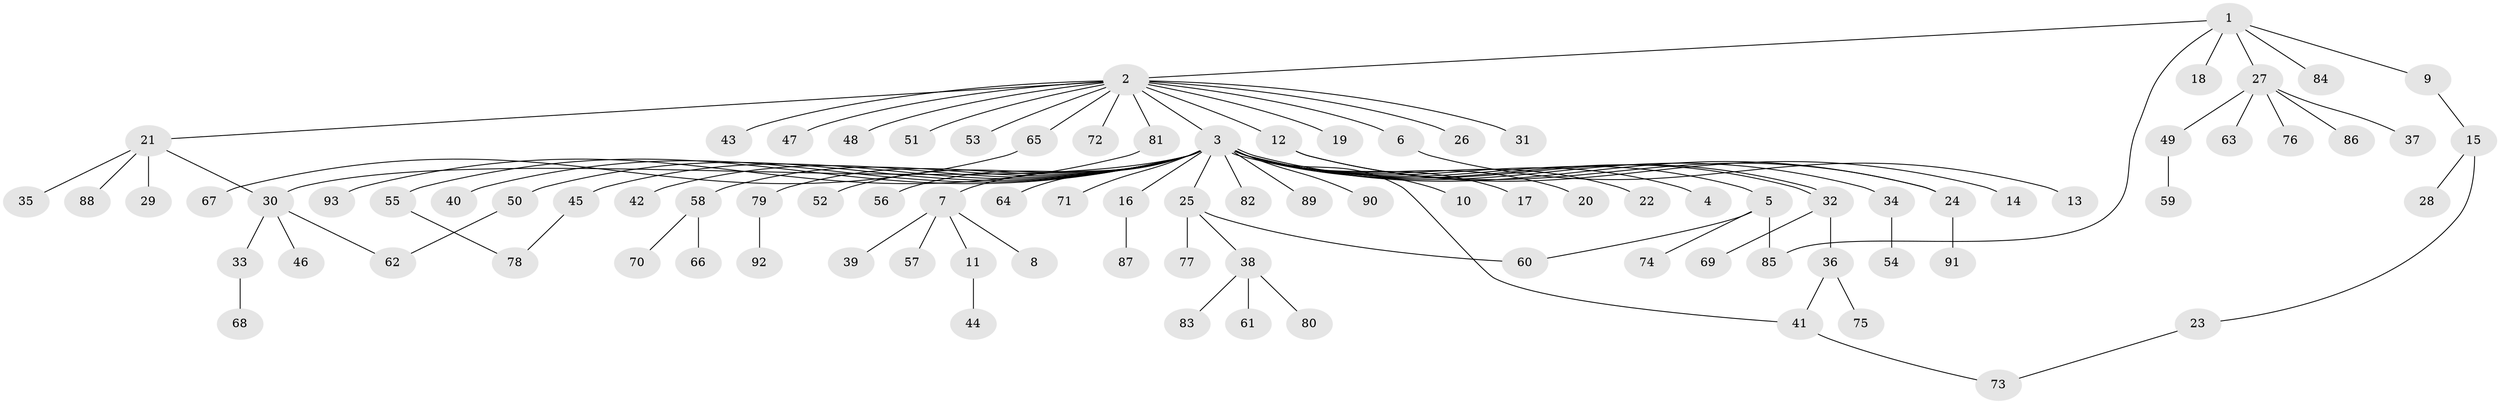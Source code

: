 // coarse degree distribution, {25: 0.015384615384615385, 1: 0.7076923076923077, 8: 0.015384615384615385, 4: 0.046153846153846156, 2: 0.2, 19: 0.015384615384615385}
// Generated by graph-tools (version 1.1) at 2025/51/03/04/25 21:51:15]
// undirected, 93 vertices, 101 edges
graph export_dot {
graph [start="1"]
  node [color=gray90,style=filled];
  1;
  2;
  3;
  4;
  5;
  6;
  7;
  8;
  9;
  10;
  11;
  12;
  13;
  14;
  15;
  16;
  17;
  18;
  19;
  20;
  21;
  22;
  23;
  24;
  25;
  26;
  27;
  28;
  29;
  30;
  31;
  32;
  33;
  34;
  35;
  36;
  37;
  38;
  39;
  40;
  41;
  42;
  43;
  44;
  45;
  46;
  47;
  48;
  49;
  50;
  51;
  52;
  53;
  54;
  55;
  56;
  57;
  58;
  59;
  60;
  61;
  62;
  63;
  64;
  65;
  66;
  67;
  68;
  69;
  70;
  71;
  72;
  73;
  74;
  75;
  76;
  77;
  78;
  79;
  80;
  81;
  82;
  83;
  84;
  85;
  86;
  87;
  88;
  89;
  90;
  91;
  92;
  93;
  1 -- 2;
  1 -- 9;
  1 -- 18;
  1 -- 27;
  1 -- 84;
  1 -- 85;
  2 -- 3;
  2 -- 6;
  2 -- 12;
  2 -- 19;
  2 -- 21;
  2 -- 26;
  2 -- 31;
  2 -- 43;
  2 -- 47;
  2 -- 48;
  2 -- 51;
  2 -- 53;
  2 -- 65;
  2 -- 72;
  2 -- 81;
  3 -- 4;
  3 -- 5;
  3 -- 7;
  3 -- 10;
  3 -- 16;
  3 -- 17;
  3 -- 20;
  3 -- 22;
  3 -- 24;
  3 -- 25;
  3 -- 30;
  3 -- 32;
  3 -- 32;
  3 -- 34;
  3 -- 40;
  3 -- 41;
  3 -- 42;
  3 -- 45;
  3 -- 50;
  3 -- 52;
  3 -- 55;
  3 -- 56;
  3 -- 58;
  3 -- 64;
  3 -- 71;
  3 -- 79;
  3 -- 82;
  3 -- 89;
  3 -- 90;
  5 -- 60;
  5 -- 74;
  5 -- 85;
  6 -- 13;
  7 -- 8;
  7 -- 11;
  7 -- 39;
  7 -- 57;
  9 -- 15;
  11 -- 44;
  12 -- 14;
  12 -- 24;
  15 -- 23;
  15 -- 28;
  16 -- 87;
  21 -- 29;
  21 -- 30;
  21 -- 35;
  21 -- 88;
  23 -- 73;
  24 -- 91;
  25 -- 38;
  25 -- 60;
  25 -- 77;
  27 -- 37;
  27 -- 49;
  27 -- 63;
  27 -- 76;
  27 -- 86;
  30 -- 33;
  30 -- 46;
  30 -- 62;
  32 -- 36;
  32 -- 69;
  33 -- 68;
  34 -- 54;
  36 -- 41;
  36 -- 75;
  38 -- 61;
  38 -- 80;
  38 -- 83;
  41 -- 73;
  45 -- 78;
  49 -- 59;
  50 -- 62;
  55 -- 78;
  58 -- 66;
  58 -- 70;
  65 -- 67;
  79 -- 92;
  81 -- 93;
}
